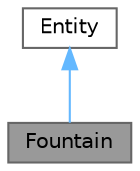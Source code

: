 digraph "Fountain"
{
 // LATEX_PDF_SIZE
  bgcolor="transparent";
  edge [fontname=Helvetica,fontsize=10,labelfontname=Helvetica,labelfontsize=10];
  node [fontname=Helvetica,fontsize=10,shape=box,height=0.2,width=0.4];
  Node1 [id="Node000001",label="Fountain",height=0.2,width=0.4,color="gray40", fillcolor="grey60", style="filled", fontcolor="black",tooltip="Klass för fontän som ger tillbaka liv när spelaren rör dess hitbox."];
  Node2 -> Node1 [id="edge1_Node000001_Node000002",dir="back",color="steelblue1",style="solid",tooltip=" "];
  Node2 [id="Node000002",label="Entity",height=0.2,width=0.4,color="gray40", fillcolor="white", style="filled",URL="$classEntity.html",tooltip="Basklass för alla objekt i spelet."];
}
